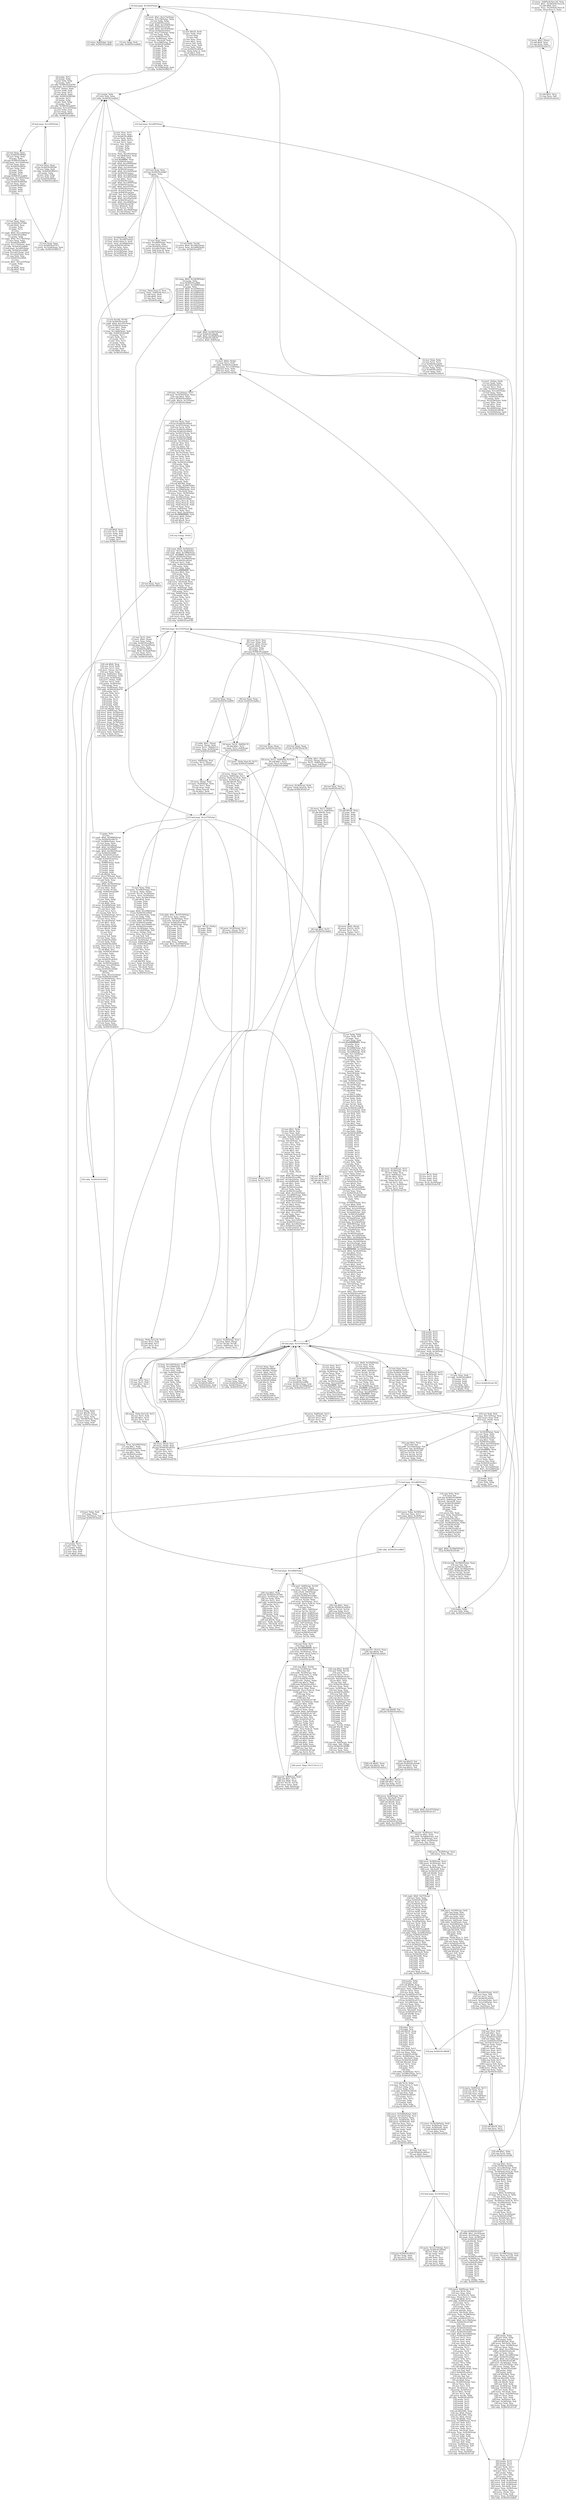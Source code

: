digraph {
	node [ shape=box ]
	1203 [ label="[4] bnd jmpq  0x1e8e5(%rip)\n"]
	1203 -> 2458
	2458 [ label="[1] movq  0x8(%rbp), %rdi\n[1] callq  0x564181eed6d0\n"]
	2458 -> 1203
	1203 -> 2460
	2460 [ label="[1] mov %rbp, %rdi\n[1] callq  0x564181eed6d0\n"]
	2460 -> 1203
	1203 -> 2462
	2462 [ label="[1] movb  $0x1, 0x1e73a(%rip)\n[1] movq  0x1e7fb(%rip), %rbp\n[1] test %rbp, %rbp\n[1] jz 0x564181eeec2c\n[1] cmpb  $0x0, 0x1e6df(%rip)\n[1] jz 0x564181eeec42\n[0] cmpb  $0x0, 0x1e6cf(%rip)\n[0] jnz 0x564181eef221\n[1] movq  0x1e772(%rip), %rbp\n[1] test %rbp, %rbp\n[1] jz 0x564181eeec74\n[1] movq  0x38(%rsp), %rbx\n[1] xorq  %fs:0x28, %rbx\n[1] movl  0x1e588(%rip), %eax\n[1] jnz 0x564181eef69b\n[1] add $0x48, %rsp\n[1] popq  %rbx\n[1] popq  %rbp\n[1] popq  %r12\n[1] popq  %r13\n[1] popq  %r14\n[1] popq  %r15\n[1] retq  \n[1] pushq  %r12\n[1] pushq  %rbx\n[1] sub $0x8, %rsp\n[1] movq  0x15296(%rip), %rdi\n[1] callq  0x564181f00270\n"]
	2462 -> 2504
	2504 [ label="[2] pushq  %r12\n[2] pushq  %rbp\n[2] mov %rdi, %rbp\n[2] pushq  %rbx\n[2] callq  0x564181eed7b0\n[2] bnd jmpq  0x1e50d(%rip)\n[2] movl  (%rbp), %ebx\n[2] mov %rbp, %rdi\n[2] mov %rax, %r12\n[2] and $0x20, %ebx\n[2] callq  0x564181f00380\n[2] pushq  %r12\n[2] pushq  %rbp\n[2] mov %rdi, %rbp\n[2] pushq  %rbx\n[2] callq  0x564181eedb20\n[2] bnd jmpq  0x1e355(%rip)\n[2] mov %rbp, %rdi\n[2] test %eax, %eax\n[2] js 0x564181f003ef\n[2] callq  0x564181eedbc0\n"]
	2504 -> 2525
	2525 [ label="[4] bnd jmpq  0x1e305(%rip)\n"]
	2525 -> 2526
	2526 [ label="[2] test %eax, %eax\n[2] jnz 0x564181f003d0\n[2] mov %rbp, %rdi\n[2] callq  0x564181f00410\n[2] pushq  %rbp\n[2] mov %rdi, %rbp\n[2] test %rdi, %rdi\n[2] jz 0x564181f0042f\n[2] callq  0x564181eedbc0\n"]
	2526 -> 2525
	2525 -> 2535
	2535 [ label="[2] test %eax, %eax\n[2] jz 0x564181f0042f\n[0] mov %rbp, %rdi\n[0] popq  %rbp\n[0] jmp 0x564181eedb70\n[2] bnd jmpq  0x1e32d(%rip)\n[2] test %eax, %eax\n[2] jz 0x564181f003ec\n[2] mov %rbp, %rdi\n[2] popq  %rbx\n[2] popq  %rbp\n[2] popq  %r12\n[2] jmp 0x564181eed860\n[2] bnd jmpq  0x1e4b5(%rip)\n[2] test %ebx, %ebx\n[2] jnz 0x564181f002b8\n[2] test %eax, %eax\n[2] jz 0x564181f002ae\n[2] popq  %rbx\n[2] popq  %rbp\n[2] popq  %r12\n[2] retq  \n"]
	2535 -> 2565
	2565 [ label="[1] test %eax, %eax\n[1] jz 0x564181ef7011\n[1] movq  0x152a8(%rip), %rdi\n[1] callq  0x564181f00270\n"]
	2565 -> 2504
	2535 -> 2570
	2570 [ label="[1] test %eax, %eax\n[1] jnz 0x564181ef7068\n[1] add $0x8, %rsp\n[1] popq  %rbx\n[1] popq  %r12\n[1] retq  \n[1] cmpb  $0x0, 0x1ca4d(%rip)\n[1] jnz 0x564181eef8a8\n[1] pushq  %rbp\n[1] cmpq  $0x0, 0x1c76a(%rip)\n[1] mov %rsp, %rbp\n[1] jz 0x564181eef897\n[1] movq  0x1c776(%rip), %rdi\n[1] callq  0x564181eed6f0\n[1] bnd jmpq  0x1e8f5(%rip)\n[1] callq  0x564181eef800\n[1] leaq  0x1ca61(%rip), %rdi\n[1] leaq  0x1ca5a(%rip), %rax\n[1] cmp %rdi, %rax\n[1] jz 0x564181eef828\n[1] retq  \n[1] movb  $0x1, 0x1ca25(%rip)\n[1] popq  %rbp\n[1] retq  \n[1] sub $0x8, %rsp\n[1] add $0x8, %rsp\n[1] retq  \n"]
	1203 -> 1204
	1204 [ label="[1] mov $0x18, %edx\n[1] mov %rdx, %rax\n[1] mul %rbx\n[1] seto %dl\n[1] test %rax, %rax\n[1] mov $0x1, %eax\n[1] movzx %dl, %edx\n[1] cmovs %rax, %rdx\n[1] test %rdx, %rdx\n[1] jnz 0x564181ef02e9\n[1] leaq  (%rbx,%rbx,2), %rdi\n[1] shl $0x3, %rdi\n[1] callq  0x564181efe8c0\n"]
	1204 -> 394
	394 [ label="[21] pushq  %rbx\n[21] mov %rdi, %rbx\n[21] callq  0x564181eed6e0\n"]
	394 -> 397
	397 [ label="[22] bnd jmpq  0x1e8f5(%rip)\n"]
	397 -> 398
	398 [ label="[21] test %rax, %rax\n[21] jnz 0x564181efe8d7\n[0] popq  %rbx\n[0] retq  \n"]
	398 -> 570
	570 [ label="[1] sub %ebx, %r14d\n[1] movq  $0x0, 0x1e8b2(%rip)\n[1] movq  %rax, 0x1e8bb(%rip)\n[1] callq  0x564181eeff70\n"]
	570 -> 574
	574 [ label="[2] cmpq  $0x0, 0x1d438(%rip)\n[2] pushq  %rbx\n[2] jz 0x564181eeff9d\n[2] movq  $0x0, 0x1d408(%rip)\n[2] popq  %rbx\n[2] movb  $0x0, 0x1d3f9(%rip)\n[2] movb  $0x0, 0x1d3ad(%rip)\n[2] movl  $0x0, 0x1d39f(%rip)\n[2] movl  $0x0, 0x1d391(%rip)\n[2] movl  $0x0, 0x1d383(%rip)\n[2] movl  $0x0, 0x1d371(%rip)\n[2] movl  $0x0, 0x1d363(%rip)\n[2] movl  $0x0, 0x1d355(%rip)\n[2] movl  $0x0, 0x1d357(%rip)\n[2] movl  $0x0, 0x1d33d(%rip)\n[2] movl  $0x0, 0x1d32f(%rip)\n[2] movl  $0x0, 0x1d321(%rip)\n[2] retq  \n"]
	574 -> 597
	597 [ label="[1] test %r14d, %r14d\n[1] jle 0x564181eeecfd\n[1] cmpb  $0x0, 0x1e5f1(%rip)\n[1] jnz 0x564181eeeeea\n[1] mov $0x1, %edx\n[1] xor %esi, %esi\n[1] leaq  0x13ddb(%rip), %rdi\n[1] callq  0x564181eefe80\n[1] pushq  %r13\n[1] mov %edx, %r13d\n[1] pushq  %r12\n[1] mov %rsi, %r12\n[1] pushq  %rbp\n[1] mov %rdi, %rbp\n[1] mov $0x20, %edi\n[1] pushq  %rbx\n[1] sub $0x8, %rsp\n[1] callq  0x564181efe8c0\n"]
	597 -> 394
	574 -> 704
	704 [ label="[1] cmpb  $0x0, 0x18875(%rip)\n[1] jz 0x564181ef4bd8\n[1] cmpb  $0x0, 0x186d9(%rip)\n[1] jz 0x564181ef4b39\n[1] movq  $0x0, 0x8(%rsp)\n"]
	704 -> 716
	716 [ label="[1] movl  $0x0, (%rbp)\n[1] mov %r12, %rdi\n[1] callq  0x564181eedb50\n[20] bnd jmpq  0x1e33d(%rip)\n[20] mov %rax, %rbx\n[20] test %rax, %rax\n[20] jz 0x564181ef4c40\n"]
	716 -> 723
	723 [ label="[19] leaq  0x13(%rax), %r15\n[19] movl  0x18783(%rip), %eax\n[19] cmp $0x2, %eax\n[19] jz 0x564181ef4dc0\n[19] cmpb  $0x2e, 0x13(%rbx)\n[19] jz 0x564181ef4da0\n"]
	723 -> 729
	729 [ label="[14] test %eax, %eax\n[14] jnz 0x564181ef4dc0\n[14] movq  0x18751(%rip), %r14\n[14] test %r14, %r14\n[14] jnz 0x564181ef4bad\n[14] jmp 0x564181ef4dc0\n[14] movq  0x18521(%rip), %r14\n[14] test %r14, %r14\n[14] jnz 0x564181ef4dd9\n[14] jmp 0x564181ef4df8\n[14] movzxb  0x12(%rbx), %eax\n[14] xor %esi, %esi\n[14] sub $0x1, %eax\n[14] cmp $0xd, %al\n[14] jnbe 0x564181ef4e12\n[14] movzx %al, %eax\n[14] leaq  0xc7b1(%rip), %rcx\n[14] movl  (%rcx,%rax,4), %esi\n[14] xor %edx, %edx\n[14] mov %r13, %rcx\n[14] mov %r15, %rdi\n[14] callq  0x564181ef39d0\n[14] pushq  %rbp\n[14] mov %rsp, %rbp\n[14] pushq  %r15\n[14] mov %rcx, %r15\n[14] pushq  %r14\n[14] pushq  %r13\n[14] mov %esi, %r13d\n[14] pushq  %r12\n[14] mov %rdi, %r12\n[14] pushq  %rbx\n[14] sub $0x368, %rsp\n[14] movl  %edx, -0x384(%rbp)\n[14] movq  0x199b6(%rip), %rcx\n[14] movq  0x199bf(%rip), %rdi\n[14] movq  %fs:0x28, %rax\n[14] movq  %rax, -0x38(%rbp)\n[14] xor %eax, %eax\n[14] cmpq  0x199a1(%rip), %rcx\n[14] jnz 0x564181ef3a65\n[14] leaq  (%rcx,%rcx,4), %rax\n[14] leaq  (%rax,%rax,4), %rax\n[14] leaq  (%rdi,%rax,8), %rbx\n[14] xor %eax, %eax\n[14] leaq  0x8(%rbx), %rdi\n[14] mov %rbx, %rcx\n[14] movq  $0x0, 0xc0(%rbx)\n[14] and $0xfffffffffffffff8, %rdi\n[14] movq  $0x0, (%rbx)\n[14] sub %rdi, %rcx\n[14] add $0xc8, %ecx\n[14] shr $0x3, %ecx\n"]
	729 -> 791
	791 [ label="[14] rep stosqq  (%rdi)\n"]
	791 -> 791
	791 -> 793
	793 [ label="[14] movq  $0x0, 0x20(%rbx)\n[14] movl  %r13d, 0xa8(%rbx)\n[14] cmpb  $0x0, 0x198f4(%rip)\n[14] movl  $0xffffffff, 0xc4(%rbx)\n[14] jnz 0x564181ef3ace\n[14] cmpb  $0x0, 0x198e0(%rip)\n[14] jnz 0x564181ef42e0\n[14] mov %r12, %rdi\n[14] callq  0x564181ef0020\n[14] pushq  %rbp\n[14] mov %rdi, %rbp\n[14] mov $0xffffffffffffffff, %rcx\n[14] mov $0x2, %esi\n[14] pushq  %rbx\n[14] mov %rbp, %rdx\n[14] sub $0x18, %rsp\n[14] movq  0x1d291(%rip), %r8\n[14] movq  %fs:0x28, %rax\n[14] movq  %rax, 0x8(%rsp)\n[14] xor %eax, %eax\n[14] leaq  0x6(%rsp), %rdi\n[14] callq  0x564181efd980\n[14] pushq  %r15\n[14] leaq  0xfb93(%rip), %rax\n[14] pushq  %r14\n[14] mov %rdx, %r14\n[14] pushq  %r13\n[14] mov %rsi, %r13\n[14] pushq  %r12\n[14] mov %rdi, %r12\n[14] pushq  %rbp\n[14] pushq  %rbx\n[14] mov %r8, %rbx\n[14] sub $0x18, %rsp\n[14] test %r8, %r8\n[14] cmovz %rax, %rbx\n[14] movq  %rcx, 0x8(%rsp)\n[14] callq  0x564181eed760\n"]
	793 -> 378
	378 [ label="[58] bnd jmpq  0x1e535(%rip)\n"]
	378 -> 1321
	1321 [ label="[41] mov %r12, %rsi\n[41] mov %rbp, %rdi\n[41] movl  $0x0, (%rax)\n[41] add $0x8, %rsp\n[41] popq  %rbp\n[41] popq  %r12\n[41] jmp 0x564181eedba0\n[41] bnd jmpq  0x1e315(%rip)\n"]
	1321 -> 1329
	1329 [ label="[4] test %eax, %eax\n[4] jle 0x564181efa726\n"]
	1329 -> 1287
	1287 [ label="[5] add $0x38, %rsp\n[5] popq  %rbx\n[5] popq  %rbp\n[5] popq  %r12\n[5] popq  %r13\n[5] popq  %r14\n[5] popq  %r15\n[5] retq  \n"]
	1287 -> 1349
	1349 [ label="[4] cmp $0x3, %r15\n[4] jnz 0x564181efa820\n"]
	1349 -> 1351
	1351 [ label="[1] movq  (%rbx), %r15\n[1] movq  %r15, (%r14)\n"]
	1351 -> 1353
	1353 [ label="[1] movq  0x28(%rsp), %rax\n[1] movq  $0x0, (%rsp)\n[1] xor %r14d, %r14d\n[1] movq  0x8(%rsp), %r13\n[1] movq  (%rax), %r12\n"]
	1353 -> 1358
	1358 [ label="[1] mov %r12, %rsi\n[1] mov %r15, %rdi\n[1] add $0x1, %r14\n[1] callq  %rbp\n"]
	1358 -> 1312
	1312 [ label="[4] movq  (%rsi), %rsi\n[4] movq  (%rdi), %rdi\n[4] jmp 0x564181ef0310\n[41] pushq  %r12\n[41] mov %rsi, %r12\n[41] pushq  %rbp\n[41] mov %rdi, %rbp\n[41] sub $0x8, %rsp\n[41] callq  0x564181eed760\n"]
	1312 -> 378
	1349 -> 1362
	1362 [ label="[4] movq  0x10(%rsp), %r15\n[4] movq  0x18(%rsp), %r14\n[4] mov %rbp, %rcx\n[4] movq  0x8(%rsp), %rsi\n[4] shr $0x2, %r15\n[4] mov %r14, %rdx\n[4] leaq  (%rbx,%r15,8), %r12\n[4] sub %r15, %rsi\n[4] movq  %r15, 0x20(%rsp)\n[4] mov %r15, %r13\n[4] mov %r12, %rdi\n[4] callq  0x564181efa700\n"]
	1362 -> 1273
	1273 [ label="[14] pushq  %r15\n[14] pushq  %r14\n[14] pushq  %r13\n[14] pushq  %r12\n[14] pushq  %rbp\n[14] mov %rcx, %rbp\n[14] pushq  %rbx\n[14] mov %rdi, %rbx\n[14] sub $0x38, %rsp\n[14] movq  %rsi, 0x10(%rsp)\n[14] movq  %rdx, 0x18(%rsp)\n[14] cmp $0x2, %rsi\n[14] jnbe 0x564181efa768\n"]
	1273 -> 1286
	1286 [ label="[9] jz 0x564181efa738\n"]
	1286 -> 1287
	1286 -> 1307
	1307 [ label="[4] movq  0x8(%rdi), %r13\n[4] movq  (%rdi), %r12\n[4] mov %r13, %rsi\n[4] mov %r12, %rdi\n[4] callq  %rcx\n"]
	1307 -> 1312
	1273 -> 1295
	1295 [ label="[5] movq  0x10(%rsp), %r15\n[5] movq  0x18(%rsp), %r14\n[5] mov %r15, %rcx\n[5] mov %r15, %rsi\n[5] mov %r14, %rdx\n[5] shr $0x1, %rcx\n[5] leaq  (%rdi,%rcx,8), %rdi\n[5] sub %rcx, %rsi\n[5] movq  %rcx, 0x8(%rsp)\n[5] mov %rbp, %rcx\n[5] movq  %rdi, 0x28(%rsp)\n[5] callq  0x564181efa700\n"]
	1295 -> 1273
	1287 -> 1374
	1374 [ label="[2] mov %r14, %rdx\n[2] mov %r15, %rsi\n[2] mov %rbp, %rcx\n[2] mov %rbx, %rdi\n[2] movq  %r14, 0x18(%rsp)\n[2] callq  0x564181efa700\n"]
	1374 -> 1273
	1287 -> 1380
	1380 [ label="[4] movq  $0x0, (%rsp)\n[4] movq  (%r12), %r14\n[4] mov %r13, %r12\n[4] movq  (%rbx), %r15\n[4] movq  0x18(%rsp), %r13\n"]
	1380 -> 1385
	1385 [ label="[4] mov %r14, %rsi\n[4] mov %r15, %rdi\n[4] add $0x8, %r13\n[4] callq  %rbp\n"]
	1385 -> 1312
	1329 -> 1331
	1331 [ label="[2] movq  %r13, (%rbx)\n[2] movq  %r12, 0x8(%rbx)\n[2] add $0x38, %rsp\n[2] popq  %rbx\n[2] popq  %rbp\n[2] popq  %r12\n[2] popq  %r13\n[2] popq  %r14\n[2] popq  %r15\n[2] retq  \n"]
	1331 -> 1349
	1321 -> 1422
	1422 [ label="[15] test %eax, %eax\n[15] jle 0x564181efa7f8\n"]
	1422 -> 1424
	1424 [ label="[9] movq  %r12, -0x8(%rbx,%r14,8)\n[9] add $0x1, %r13\n[9] cmpq  %r13, 0x10(%rsp)\n[9] jz 0x564181efa8d0\n"]
	1424 -> 1428
	1428 [ label="[9] movq  (%rbx,%r13,8), %r12\n[9] mov %r15, %rdi\n[9] add $0x1, %r14\n[9] mov %r12, %rsi\n[9] callq  %rbp\n"]
	1428 -> 1312
	1424 -> 1488
	1488 [ label="[2] movq  (%rsp), %rax\n[2] movq  0x8(%rsp), %r13\n[2] leaq  (%rbx,%r14,8), %rdi\n[2] movq  0x18(%rsp), %rcx\n[2] add $0x38, %rsp\n[2] sub %rax, %r13\n[2] popq  %rbx\n[2] popq  %rbp\n[2] leaq  (,%r13,8), %rdx\n[2] popq  %r12\n[2] leaq  (%rcx,%rax,8), %rsi\n[2] popq  %r13\n[2] popq  %r14\n[2] popq  %r15\n[2] jmp 0x564181eedae0\n"]
	1488 -> 413
	413 [ label="[23] bnd jmpq  0x1e375(%rip)\n"]
	413 -> 639
	639 [ label="[1] mov %rax, %rbp\n[1] movq  0x1d4b5(%rip), %rax\n[1] movq  %rbp, (%rbx)\n[1] movb  %r13b, 0x10(%rbx)\n[1] movq  %rax, 0x18(%rbx)\n[1] movq  %rbx, 0x1d4a3(%rip)\n[1] add $0x8, %rsp\n[1] popq  %rbx\n[1] popq  %rbp\n[1] popq  %r12\n[1] popq  %r13\n[1] retq  \n[1] cmpq  $0x0, 0x1e68b(%rip)\n[1] jnz 0x564181eef0e8\n[1] movq  0x1e64e(%rip), %rbp\n[1] test %rbp, %rbp\n[1] jz 0x564181eeec2c\n[1] cmpq  $0x0, 0x18(%rbp)\n[1] jnz 0x564181eeeb8e\n[1] movb  $0x0, 0x1e56b(%rip)\n[1] jmp 0x564181eeeb8e\n[1] movq  0x18(%rbp), %rax\n[1] movq  0x1e82f(%rip), %r8\n[1] movq  (%rbp), %rdi\n[1] movq  %rax, 0x1e7dc(%rip)\n[1] test %r8, %r8\n[1] jz 0x564181eeeb50\n[1] movzxb  0x10(%rbp), %edx\n[1] movq  0x8(%rbp), %rsi\n[1] callq  0x564181ef48c0\n[1] pushq  %r15\n[1] pushq  %r14\n[1] mov %rsi, %r14\n[1] pushq  %r13\n[1] mov %rdi, %r13\n[1] pushq  %r12\n[1] pushq  %rbp\n[1] pushq  %rbx\n[1] sub $0x358, %rsp\n[1] movl  %edx, 0x14(%rsp)\n[1] movb  %dl, 0x13(%rsp)\n[1] movq  %fs:0x28, %rax\n[1] movq  %rax, 0x348(%rsp)\n[1] xor %eax, %eax\n[1] callq  0x564181eed760\n"]
	639 -> 378
	413 -> 1537
	1537 [ label="[1] popq  %rbx\n[1] retq  \n[1] cmpb  $0x0, 0x18666(%rip)\n[1] jnz 0x564181ef4e70\n[1] movl  0x1869c(%rip), %eax\n[1] test %eax, %eax\n[1] jz 0x564181ef4cad\n[1] cmpb  $0x0, 0x18685(%rip)\n[1] jz 0x564181ef4d83\n[1] cmpq  $0x0, 0x18625(%rip)\n[1] jz 0x564181ef49f1\n[1] callq  0x564181ef31a0\n[1] cmpl  $0x4, 0x1a191(%rip)\n[1] jnbe 0x564181ef352a\n[1] pushq  %r15\n[1] leaq  0xdf8e(%rip), %rdx\n[1] pushq  %r14\n[1] pushq  %r13\n[1] pushq  %r12\n[1] pushq  %rbp\n[1] pushq  %rbx\n[1] sub $0x28, %rsp\n[1] movl  0x1a170(%rip), %eax\n[1] movsxdl  (%rdx,%rax,4), %rax\n[1] add %rdx, %rax\n[1] jmp %rax\n[1] cmpq  $0x0, 0x19f10(%rip)\n[1] jz 0x564181ef34a0\n[1] mov $0x1, %edi\n[1] xor %r14d, %r14d\n[1] callq  0x564181ef2d00\n[1] pushq  %r13\n[1] pushq  %r12\n[1] pushq  %rbp\n[1] mov %edi, %ebp\n[1] pushq  %rbx\n[1] sub $0x8, %rsp\n[1] movq  0x1a69d(%rip), %r9\n[1] movq  0x1a4e6(%rip), %rcx\n[1] cmp %rcx, %r9\n[1] mov %rcx, %r12\n[1] cmovbe %r9, %r12\n[1] cmpq  0x195b5(%rip), %r12\n[1] jbe 0x564181ef2e33\n[1] mov %rcx, %rax\n[1] movq  0x1a4cd(%rip), %rdi\n[1] shr $0x1, %rax\n[1] cmp %rax, %r12\n[1] jb 0x564181ef2f99\n[1] mov $0x30, %edx\n[1] mov %rdx, %rax\n[1] mul %r12\n[1] seto %dl\n[1] movzx %dl, %edx\n[1] test %rax, %rax\n[1] js 0x564181ef2fd1\n[1] test %rdx, %rdx\n[1] jnz 0x564181ef2fd1\n[1] leaq  (%r12,%r12,1), %rbx\n[1] leaq  (%rbx,%r12,1), %rsi\n[1] shl $0x4, %rsi\n[1] callq  0x564181efe920\n[1] pushq  %rbx\n[1] mov %rsi, %rbx\n[1] test %rsi, %rsi\n[1] jnz 0x564181efe932\n[0] mov %rbx, %rsi\n[0] callq  0x564181eedbe0\n[1] bnd jmpq  0x1e2f5(%rip)\n[1] test %rax, %rax\n[1] jnz 0x564181efe944\n[0] popq  %rbx\n[0] retq  \n[1] movq  %rax, 0x1a23c(%rip)\n[1] jmp 0x564181ef2d85\n[1] movq  0x19554(%rip), %rcx\n[1] mov %rbx, %rdi\n[1] xor %eax, %eax\n[1] sub %rcx, %rdi\n[1] add $0x1, %rcx\n[1] add %rbx, %rcx\n[1] mov %rdi, %rsi\n[1] setb %al\n[1] imul %rcx, %rsi\n[1] test %rax, %rax\n[1] jnz 0x564181ef2fd1\n[1] mov %rsi, %rax\n[1] xor %edx, %edx\n[1] div %rdi\n[1] cmp %rax, %rcx\n[1] jnz 0x564181ef2fd1\n[1] mov %rsi, %rdi\n[1] xor %eax, %eax\n[1] shr $0x1, %rdi\n[1] shr $0x3e, %rsi\n[1] setnz %al\n[1] shl $0x3, %rdi\n[1] js 0x564181ef2fd1\n[1] test %rax, %rax\n[1] jnz 0x564181ef2fd1\n[1] callq  0x564181efe8c0\n"]
	1537 -> 394
	413 -> 1107
	1107 [ label="[14] addq  $0x1, 0x197c0(%rip)\n[14] movq  %rax, (%rbx)\n[14] movq  -0x38(%rbp), %rax\n[14] xorq  %fs:0x28, %rax\n[14] jnz 0x564181ef48aa\n[14] leaq  -0x28(%rbp), %rsp\n[14] mov %r14, %rax\n[14] popq  %rbx\n[14] popq  %r12\n[14] popq  %r13\n[14] popq  %r14\n[14] popq  %r15\n[14] popq  %rbp\n[14] retq  \n[14] addq  %rax, 0x8(%rsp)\n[14] cmpl  $0x1, 0x1850d(%rip)\n[14] jnz 0x564181ef4bc8\n"]
	1107 -> 1128
	1128 [ label="[19] callq  0x564181ef1090\n"]
	1128 -> 1129
	1129 [ label="[33] pushq  %rbp\n[33] pushq  %rbx\n[33] sub $0x98, %rsp\n[33] movq  %fs:0x28, %rax\n[33] movq  %rax, 0x88(%rsp)\n[33] xor %eax, %eax\n[33] mov %rsp, %rbx\n[33] jmp 0x564181ef1109\n[33] movl  0x1c109(%rip), %eax\n[33] test %eax, %eax\n[33] jnz 0x564181ef111d\n[33] movl  0x1c0fb(%rip), %eax\n[33] test %eax, %eax\n[33] jz 0x564181ef1140\n[33] movq  0x88(%rsp), %rax\n[33] xorq  %fs:0x28, %rax\n[33] jnz 0x564181ef115d\n[33] add $0x98, %rsp\n[33] popq  %rbx\n[33] popq  %rbp\n[33] retq  \n"]
	1129 -> 2290
	2290 [ label="[14] popq  %rcx\n[14] popq  %rsi\n[14] add $0x18, %rsp\n[14] mov %r12, %rax\n[14] popq  %rbx\n[14] popq  %rbp\n[14] popq  %r12\n[14] popq  %r13\n[14] popq  %r14\n[14] popq  %r15\n[14] retq  \n[14] mov %rax, %r12\n[14] movl  0x1b365(%rip), %eax\n[14] test %eax, %eax\n[14] jnz 0x564181ef1fd8\n[14] movq  0x298(%rsp), %rax\n[14] xorq  %fs:0x28, %rax\n[14] jnz 0x564181ef2040\n[14] add $0x2a8, %rsp\n[14] mov %r12, %rax\n[14] popq  %rbx\n[14] popq  %r12\n[14] retq  \n[14] addq  0x18(%rsp), %r13\n[14] cmpq  0x19f61(%rip), %r13\n[14] jb 0x564181ef3400\n"]
	2290 -> 2327
	2327 [ label="[13] add %r14, %rbp\n[13] leaq  (%rbx,%r14,1), %rdi\n[13] mov %rbp, %rsi\n[13] mov %rbp, %r14\n[13] callq  0x564181ef0520\n[13] cmp %rsi, %rdi\n[13] jnb 0x564181ef05e0\n[13] pushq  %r12\n[13] mov %rsi, %r12\n[13] pushq  %rbp\n[13] pushq  %rbx\n[13] mov %rdi, %rbx\n[13] jmp 0x564181ef0576\n"]
	2327 -> 2340
	2340 [ label="[24] movq  0x1bd0b(%rip), %rdi\n[24] movq  0x1cd3c(%rip), %rcx\n[24] leaq  0x1(%rbx), %rbp\n[24] movq  0x28(%rdi), %rsi\n[24] movq  0x30(%rdi), %r8\n[24] test %rcx, %rcx\n[24] jnz 0x564181ef0538\n[24] mov %r12, %rax\n[24] xor %edx, %edx\n[24] div %rcx\n[24] xor %edx, %edx\n[24] mov %rax, %r9\n[24] mov %rbp, %rax\n[24] div %rcx\n[24] cmp %rax, %r9\n[24] jbe 0x564181ef0595\n"]
	2340 -> 2364
	2364 [ label="[2] cmp %r8, %rsi\n[2] jnb 0x564181ef05c8\n[2] mov $0x9, %esi\n[2] callq  0x564181eed950\n"]
	2364 -> 2391
	2391 [ label="[25] bnd jmpq  0x1e43d(%rip)\n"]
	2391 -> 2392
	2392 [ label="[22] jmp 0x564181ef05a5\n[0] mov %rbp, %rbx\n[0] cmp %r12, %rbx\n[0] jb 0x564181ef0576\n"]
	2392 -> 2340
	2074 [ label="[1] movq  0x19f87(%rip), %rax\n[1] movq  (%rax,%r13,8), %rdi\n[1] movq  %rdi, 0x8(%rsp)\n[1] callq  0x564181ef2b50\n"]
	2074 -> 1730
	1730 [ label="[28] pushq  %rbp\n[28] mov %rdi, %rbp\n[28] pushq  %rbx\n[28] sub $0x2a8, %rsp\n[28] movq  %fs:0x28, %rax\n[28] movq  %rax, 0x298(%rsp)\n[28] xor %eax, %eax\n[28] cmpb  $0x0, 0x1a786(%rip)\n[28] jz 0x564181ef2c28\n[28] xor %ebx, %ebx\n[28] cmpb  $0x0, 0x1a6fb(%rip)\n[28] jz 0x564181ef2baf\n[28] cmpb  $0x0, 0x1a7af(%rip)\n[28] jnz 0x564181ef2c88\n[28] movl  0xc4(%rbp), %edx\n[28] movq  0x1a707(%rip), %rsi\n[28] movq  (%rbp), %rdi\n[28] callq  0x564181ef2ab0\n[28] pushq  %rbp\n[28] pushq  %rbx\n[28] sub $0x1000, %rsp\n[28] orq  $0x0, (%rsp)\n[28] sub $0x1000, %rsp\n[28] orq  $0x0, (%rsp)\n[28] sub $0x38, %rsp\n[28] mov %rdi, %rbx\n[28] leaq  0x20(%rsp), %rbp\n[28] leaq  0x10(%rsp), %rdi\n[28] mov %edx, %ecx\n[28] movq  %fs:0x28, %rax\n[28] movq  %rax, 0x2028(%rsp)\n[28] xor %eax, %eax\n[28] mov %rsi, %rdx\n[28] leaq  0xf(%rsp), %r9\n[28] leaq  0x18(%rsp), %r8\n[28] mov %rbx, %rsi\n[28] movq  %rbp, 0x10(%rsp)\n[28] callq  0x564181ef11e0\n"]
	1730 -> 1779
	1779 [ label="[42] pushq  %r15\n[42] pushq  %r14\n[42] pushq  %r13\n[42] mov %rdx, %r13\n[42] pushq  %r12\n[42] mov %ecx, %r12d\n[42] pushq  %rbp\n[42] mov %rsi, %rbp\n[42] pushq  %rbx\n[42] sub $0x68, %rsp\n[42] movq  %rdi, 0x30(%rsp)\n[42] movq  %r8, 0x20(%rsp)\n[42] movq  %r9, 0x38(%rsp)\n[42] movq  %fs:0x28, %rax\n[42] movq  %rax, 0x58(%rsp)\n[42] xor %eax, %eax\n[42] movq  (%rdi), %rax\n[42] mov %rdx, %rdi\n[42] movq  %rax, 0x18(%rsp)\n[42] callq  0x564181efd8a0\n"]
	1779 -> 347
	347 [ label="[43] test %rdi, %rdi\n[43] leaq  0xfc72(%rip), %rax\n[43] cmovz %rax, %rdi\n[43] movl  (%rdi), %eax\n[43] retq  \n"]
	347 -> 352
	352 [ label="[1] movl  0x1f229(%rip), %edx\n[1] mov %eax, %ebx\n[1] cmp $0x4, %edx\n[1] jz 0x564181eee8e1\n[1] cmp $0x1, %edx\n[1] jz 0x564181eee8e1\n[1] cmpq  $0x0, 0x1f185(%rip)\n[1] jnz 0x564181eee137\n[1] mov %ebx, %eax\n[1] and $0xfffffffd, %eax\n[1] sub $0x1, %eax\n[1] setz %al\n[1] cmp $0x6, %ebx\n[1] setz %dl\n[1] or %edx, %eax\n[1] movzx %al, %eax\n[1] jmp 0x564181eee8e3\n[1] xor %edi, %edi\n[1] movb  %al, 0x1eabd(%rip)\n[1] andb  $0x1, 0x1eab6(%rip)\n[1] callq  0x564181efd860\n"]
	352 -> 373
	373 [ label="[2] pushq  %r12\n[2] pushq  %rbp\n[2] mov %rdi, %rbp\n[2] pushq  %rbx\n[2] callq  0x564181eed760\n"]
	373 -> 378
	347 -> 1799
	1799 [ label="[42] cmp $0x2, %eax\n[42] setbe %al\n[42] andb  0x1c0a6(%rip), %al\n[42] movb  %al, 0x2f(%rsp)\n[42] jnz 0x564181ef1350\n[42] xor %r15d, %r15d\n[42] test %r12d, %r12d\n[42] jz 0x564181ef12a0\n[42] mov %rbp, %rdi\n[42] callq  0x564181eed8c0\n"]
	1799 -> 634
	634 [ label="[71] bnd jmpq  0x1e485(%rip)\n"]
	634 -> 1061
	1061 [ label="[14] cmp %rbx, %rax\n[14] setnz %al\n[14] jmp 0x564181ef0068\n[0] movq  0x8(%rsp), %rcx\n[0] xorq  %fs:0x28, %rcx\n[0] jnz 0x564181ef0093\n[0] add $0x18, %rsp\n[0] popq  %rbx\n[0] popq  %rbp\n[0] retq  \n[14] movzx %al, %edx\n[14] movl  %edx, 0xc4(%rbx)\n[14] test %al, %al\n[14] jz 0x564181ef3ace\n[0] cmpb  $0x0, -0x384(%rbp)\n[0] movzxb  0x19834(%rip), %r8d\n[0] jz 0x564181ef3c20\n[14] test %r8b, %r8b\n[14] jnz 0x564181ef41c0\n[14] cmpb  $0x0, 0x19671(%rip)\n[14] jnz 0x564181ef3d10\n[14] cmp $0x3, %r13d\n[14] jz 0x564181ef47c8\n"]
	1061 -> 1093
	1093 [ label="[14] movzxb  0x196b5(%rip), %eax\n[14] test %al, %al\n[14] jnz 0x564181ef4670\n[14] cmpb  $0x0, 0x1964a(%rip)\n[14] jz 0x564181ef4730\n[14] xor %r14d, %r14d\n[14] jmp 0x564181ef3be0\n[14] mov %r12, %rdi\n[14] callq  0x564181efeb10\n"]
	1093 -> 631
	631 [ label="[15] pushq  %rbp\n[15] mov %rdi, %rbp\n[15] callq  0x564181eed8c0\n"]
	631 -> 634
	1061 -> 1156
	1156 [ label="[5] cmpb  $0x0, 0x18b43(%rip)\n[5] jz 0x564181ef3c40\n"]
	1156 -> 1093
	634 -> 1815
	1815 [ label="[42] movq  %rbp, 0x18(%rsp)\n[42] mov %rax, %r12\n[42] cmpq  $0x0, 0x20(%rsp)\n[42] jz 0x564181ef1330\n"]
	1815 -> 1819
	1819 [ label="[28] callq  0x564181eed8b0\n"]
	1819 -> 872
	872 [ label="[70] bnd jmpq  0x1e48d(%rip)\n"]
	872 -> 1820
	1820 [ label="[28] cmp $0x1, %rax\n[28] jnbe 0x564181ef1590\n[28] movq  0x18(%rsp), %rdi\n[28] xor %edx, %edx\n[28] mov %r12, %rsi\n[28] callq  0x564181efa4b0\n[28] pushq  %r15\n[28] mov %rdi, %r15\n[28] pushq  %r14\n[28] pushq  %r13\n[28] pushq  %r12\n[28] pushq  %rbp\n[28] leaq  (%rdi,%rsi,1), %rbp\n[28] pushq  %rbx\n[28] sub $0x38, %rsp\n[28] movl  %edx, 0xc(%rsp)\n[28] movq  %fs:0x28, %rax\n[28] movq  %rax, 0x28(%rsp)\n[28] xor %eax, %eax\n[28] callq  0x564181eed8b0\n"]
	1820 -> 872
	872 -> 1845
	1845 [ label="[28] cmp $0x1, %rax\n[28] jbe 0x564181efa630\n[28] xor %r12d, %r12d\n[28] cmp %rbp, %r15\n[28] jnb 0x564181efa5f8\n[28] leaq  0x20(%rsp), %r13\n[28] leaq  0x1c(%rsp), %r14\n"]
	1845 -> 1852
	1852 [ label="[28] movzxb  (%r15), %eax\n[28] cmp $0x5f, %al\n[28] jnle 0x564181efa620\n"]
	1852 -> 1878
	1878 [ label="[26] cmp $0x40, %al\n[26] jnle 0x564181efa5e3\n"]
	1878 -> 1880
	1880 [ label="[20] cmp $0x23, %al\n[20] jnle 0x564181efa5d8\n[20] sub $0x25, %eax\n[20] cmp $0x1a, %al\n[20] jnbe 0x564181efa52c\n"]
	1880 -> 1859
	1859 [ label="[198] add $0x1, %r15\n[198] add $0x1, %r12d\n[198] cmp %rbp, %r15\n[198] jb 0x564181efa508\n"]
	1859 -> 1852
	1859 -> 1863
	1863 [ label="[26] movq  0x28(%rsp), %rax\n[26] xorq  %fs:0x28, %rax\n[26] jnz 0x564181efa6c3\n[26] add $0x38, %rsp\n[26] mov %r12d, %eax\n[26] popq  %rbx\n[26] popq  %rbp\n[26] popq  %r12\n[26] popq  %r13\n[26] popq  %r14\n[26] popq  %r15\n[26] retq  \n[28] movsxd %eax, %rbx\n[28] jmp 0x564181ef130d\n[28] cmpb  $0x0, 0x1c094(%rip)\n[28] jnz 0x564181ef13e7\n"]
	1863 -> 1899
	1899 [ label="[42] movzxb  0x2f(%rsp), %eax\n[42] xor $0x1, %eax\n[42] andb  0x1bfb4(%rip), %al\n[42] movq  0x38(%rsp), %rsi\n[42] cmpq  $0x0, 0x20(%rsp)\n[42] movb  %al, (%rsi)\n[42] jz 0x564181ef140c\n"]
	1899 -> 1906
	1906 [ label="[28] movq  0x20(%rsp), %rax\n[28] movq  %rbx, (%rax)\n"]
	1906 -> 1908
	1908 [ label="[28] movq  0x30(%rsp), %rax\n[28] movq  0x18(%rsp), %rsi\n[28] movq  %rsi, (%rax)\n[28] movq  0x58(%rsp), %rax\n[28] xorq  %fs:0x28, %rax\n[28] jnz 0x564181ef163c\n[28] add $0x68, %rsp\n[28] mov %r12, %rax\n[28] popq  %rbx\n[28] popq  %rbp\n[28] popq  %r12\n[28] popq  %r13\n[28] popq  %r14\n[28] popq  %r15\n[28] retq  \n"]
	1908 -> 2225
	2225 [ label="[14] cmpb  $0x0, 0x27(%rsp)\n[14] mov %rax, %rbp\n[14] jz 0x564181ef16d8\n[0] test %r12, %r12\n[0] jz 0x564181ef171c\n[14] test %r14, %r14\n[14] jz 0x564181ef1960\n[14] mov %rbp, %r10\n[14] xor %r9d, %r9d\n[14] xor %r12d, %r12d\n[14] test %rbx, %rbx\n[14] jnz 0x564181ef17bf\n[14] movq  0x28(%rsp), %rdi\n[14] movq  0x1a90a(%rip), %rcx\n[14] mov %r10, %rdx\n[14] mov $0x1, %esi\n[14] add %r9, %rdi\n[14] callq  0x564181eedbd0\n[14] bnd jmpq  0x1e2fd(%rip)\n[14] addq  %rbp, 0x1b863(%rip)\n[14] jmp 0x564181ef183f\n[14] test %r14, %r14\n[14] jz 0x564181ef188f\n[14] movq  0x28(%rsp), %rdi\n[14] cmp %r13, %rdi\n[14] jz 0x564181ef18a4\n[14] movzxb  0x27(%rsp), %eax\n[14] add %rbp, %rax\n[14] movq  0x2038(%rsp), %rbx\n[14] xorq  %fs:0x28, %rbx\n[14] jnz 0x564181ef1a4c\n[14] add $0x2048, %rsp\n[14] popq  %rbx\n[14] popq  %rbp\n[14] popq  %r12\n[14] popq  %r13\n[14] popq  %r14\n[14] popq  %r15\n[14] retq  \n[14] mov %rax, %r12\n[14] callq  0x564181ef1090\n"]
	2225 -> 1129
	1908 -> 1923
	1923 [ label="[28] movq  0x10(%rsp), %rdi\n[28] cmp %rbp, %rdi\n[28] jz 0x564181ef2b1e\n[28] cmp %rbx, %rdi\n[28] jz 0x564181ef2b1e\n[28] movzxb  0xf(%rsp), %eax\n[28] addq  0x18(%rsp), %rax\n[28] movq  0x2028(%rsp), %rbx\n[28] xorq  %fs:0x28, %rbx\n[28] jnz 0x564181ef2b45\n[28] add $0x2038, %rsp\n[28] popq  %rbx\n[28] popq  %rbp\n[28] retq  \n[28] leaq  (%rbx,%rax,1), %r8\n[28] movl  0x1a738(%rip), %eax\n[28] test %eax, %eax\n[28] jz 0x564181ef2c00\n[28] movq  0x298(%rsp), %rax\n[28] xorq  %fs:0x28, %rax\n[28] jnz 0x564181ef2cf2\n[28] add $0x2a8, %rsp\n[28] mov %r8, %rax\n[28] popq  %rbx\n[28] popq  %rbp\n[28] retq  \n"]
	1923 -> 1954
	1954 [ label="[14] movq  0x1a501(%rip), %r10\n[14] mov %rax, %r8\n[14] test %r12, %r12\n[14] jz 0x564181ef2f50\n[14] movq  0x1a3ee(%rip), %r11\n[14] movq  0x1a33f(%rip), %rsi\n[14] xor %ecx, %ecx\n[14] leaq  0x2(%rax), %r9\n[14] jmp 0x564181ef2f2e\n"]
	1954 -> 1963
	1963 [ label="[14] mov %rcx, %rdi\n[14] add $0x1, %rcx\n[14] cmpb  $0x0, (%rsi)\n[14] jz 0x564181ef2f25\n[14] test %bpl, %bpl\n[14] jnz 0x564181ef2ed8\n[196] leaq  -0x1(%r10,%rcx,1), %rax\n[196] xor %edx, %edx\n[196] div %rcx\n[196] xor %edx, %edx\n[196] mov %rax, %r13\n[196] mov %rbx, %rax\n[196] div %r13\n[196] mov %rax, %r13\n[196] movq  0x10(%rsi), %rdx\n[196] cmp %rdi, %r13\n[196] mov %r8, %rax\n[196] cmovnz %r9, %rax\n[196] leaq  (%rdx,%r13,8), %rdi\n[196] movq  (%rdi), %rdx\n[196] cmp %rax, %rdx\n[196] jnb 0x564181ef2f25\n"]
	1963 -> 1990
	1990 [ label="[115] movq  0x8(%rsi), %r13\n[115] sub %rdx, %r13\n[115] mov %r13, %rdx\n[115] add %rax, %rdx\n[115] movq  %rdx, 0x8(%rsi)\n[115] movq  %rax, (%rdi)\n[115] cmpq  %r11, 0x8(%rsi)\n[115] setbb  (%rsi)\n"]
	1990 -> 1998
	1998 [ label="[115] add $0x18, %rsi\n[115] cmp %rcx, %r12\n[115] jz 0x564181ef2f50\n"]
	1998 -> 1963
	1998 -> 2012
	2012 [ label="[14] add $0x1, %rbx\n[14] cmp %r10, %rbx\n[14] jb 0x564181ef2e98\n"]
	2012 -> 2015
	2015 [ label="[1] cmp $0x1, %r12\n[1] jbe 0x564181ef2f8b\n[1] movq  0x1a29e(%rip), %rdx\n[1] leaq  (%r12,%r12,2), %rax\n[1] leaq  -0x18(%rdx,%rax,8), %rax\n[1] jmp 0x564181ef2f86\n[1] cmpb  $0x0, (%rax)\n[1] jz 0x564181ef2f78\n[1] add $0x8, %rsp\n[1] mov %r12, %rax\n[1] popq  %rbx\n[1] popq  %rbp\n[1] popq  %r12\n[1] popq  %r13\n[1] retq  \n[1] movq  $0x0, 0x10(%rsp)\n[1] leaq  (%rax,%rax,2), %rdx\n[1] mov %rax, %rcx\n[1] movq  0x19e3e(%rip), %rax\n[1] leaq  -0x18(%rax,%rdx,8), %r15\n[1] movq  0x19fda(%rip), %rax\n[1] xor %edx, %edx\n[1] div %rcx\n[1] test %rdx, %rdx\n[1] setnz %r14b\n[1] add %rax, %r14\n[1] movq  %r14, 0x18(%rsp)\n[1] jz 0x564181ef3487\n[1] movq  0x10(%rsp), %r13\n[1] xor %r12d, %r12d\n[1] xor %r14d, %r14d\n[1] jmp 0x564181ef3412\n"]
	2015 -> 2074
	1963 -> 1998
	1923 -> 2078
	2078 [ label="[14] movq  0x8(%rsp), %rdi\n[14] mov %r14, %rsi\n[14] mov %rax, %rbx\n[14] movq  0x10(%r15), %rax\n[14] movq  (%rax,%r12,1), %rbp\n[14] add $0x8, %r12\n[14] callq  0x564181ef1eb0\n[14] pushq  %r12\n[14] mov %rsi, %r12\n[14] pushq  %rbx\n[14] mov %rdi, %rbx\n[14] sub $0x2a8, %rsp\n[14] movq  %fs:0x28, %rax\n[14] movq  %rax, 0x298(%rsp)\n[14] xor %eax, %eax\n[14] callq  0x564181ef1170\n[14] cmpb  $0x0, 0x1c19b(%rip)\n[14] jnz 0x564181ef1180\n[14] retq  \n[14] cmpb  $0x0, 0x1b41d(%rip)\n[14] jz 0x564181ef1f22\n[14] cmpb  $0x0, 0x1b403(%rip)\n[14] jz 0x564181ef1f63\n[14] cmpb  $0x0, 0x1b3fb(%rip)\n[14] jz 0x564181ef1f97\n[14] mov %r12, %rcx\n[14] xor %edx, %edx\n[14] xor %esi, %esi\n[14] mov %rbx, %rdi\n[14] callq  0x564181ef1a60\n[14] pushq  %r15\n[14] mov %rdx, %r15\n[14] pushq  %r14\n[14] mov %esi, %r14d\n[14] pushq  %r13\n[14] pushq  %r12\n[14] mov %rdi, %r12\n[14] pushq  %rbp\n[14] mov %rcx, %rbp\n[14] pushq  %rbx\n[14] sub $0x18, %rsp\n[14] movzxb  0x1b891(%rip), %eax\n[14] test %sil, %sil\n[14] jz 0x564181ef1b10\n[14] movq  (%rdi), %r13\n[14] test %al, %al\n[14] jz 0x564181ef1a92\n[0] sub $0x8, %rsp\n[0] movq  0x1b833(%rip), %rsi\n[0] xor %ecx, %ecx\n[0] mov %r15, %r9\n[0] movl  0xc4(%r12), %edx\n[0] pushq  0x10(%r12)\n[0] xor $0x1, %r14d\n[0] mov %r13, %rdi\n[0] movzx %r14b, %r8d\n[0] callq  0x564181ef1650\n[14] pushq  %r15\n[14] pushq  %r14\n[14] pushq  %r13\n[14] pushq  %r12\n[14] pushq  %rbp\n[14] pushq  %rbx\n[14] sub $0x1000, %rsp\n[14] orq  $0x0, (%rsp)\n[14] sub $0x1000, %rsp\n[14] orq  $0x0, (%rsp)\n[14] sub $0x48, %rsp\n[14] movq  0x2080(%rsp), %r14\n[14] mov %rdi, %r13\n[14] mov %rcx, %r12\n[14] mov %r8d, %r15d\n[14] mov %edx, %ecx\n[14] movq  %fs:0x28, %rax\n[14] movq  %rax, 0x2038(%rsp)\n[14] xor %eax, %eax\n[14] xor %r8d, %r8d\n[14] leaq  0x30(%rsp), %rax\n[14] mov %rsi, %rdx\n[14] mov %r9, %rbx\n[14] leaq  0x28(%rsp), %rdi\n[14] leaq  0x27(%rsp), %r9\n[14] mov %r13, %rsi\n[14] movq  %rax, (%rsp)\n[14] movq  %rax, 0x28(%rsp)\n[14] callq  0x564181ef11e0\n"]
	2078 -> 1779
	1899 -> 1908
	1878 -> 1859
	1852 -> 1855
	1855 [ label="[190] sub $0x61, %eax\n[190] cmp $0x1d, %al\n[190] jbe 0x564181efa5e3\n"]
	1855 -> 1859
	872 -> 873
	873 [ label="[14] movl  0x8(%rsp), %r10d\n[14] and $0x2, %ebx\n[14] movq  %rax, 0x68(%rsp)\n[14] setnzb  0x63(%rsp)\n[14] cmp $0xa, %r10d\n[14] jnbe 0x564181eeddbe\n[14] leaq  0x8da0(%rip), %rcx\n[14] mov %r10d, %edx\n[14] movq  0x10(%rsp), %r11\n[14] movsxdl  (%rcx,%rdx,4), %rax\n[14] add %rcx, %rax\n[14] jmp %rax\n[14] movb  $0x1, 0x8(%rsp)\n[14] xor %r13d, %r13d\n[14] movb  $0x0, 0x84(%rsp)\n[14] movq  $0x0, 0x58(%rsp)\n[14] movb  $0x1, 0x63(%rsp)\n[14] movb  $0x1, 0x10(%rsp)\n[14] jmp 0x564181efc8af\n[14] leaq  0x9725(%rip), %rax\n[14] xor %r12d, %r12d\n[14] mov $0x2, %r10d\n[14] movq  $0x1, 0x20(%rsp)\n[14] movq  %rax, 0x50(%rsp)\n[14] jmp 0x564181efc5f0\n[14] xor %ebx, %ebx\n[14] mov %r13d, %r8d\n"]
	873 -> 900
	900 [ label="[14] cmp %rbx, %r11\n[14] setnz %r13b\n[14] cmp $0xffffffffffffffff, %r11\n[14] jnz 0x564181efc612\n[14] movq  0x18(%rsp), %rax\n[14] cmpb  $0x0, (%rax,%rbx,1)\n[14] setnz %r13b\n[14] test %r13b, %r13b\n[14] jz 0x564181efce98\n"]
	900 -> 909
	909 [ label="[14] cmp $0x2, %r10d\n[14] movq  0x18(%rsp), %rdi\n[14] setnz %al\n[14] andb  0x10(%rsp), %al\n[14] leaq  (%rdi,%rbx,1), %rbp\n[14] mov %eax, %r9d\n[14] jz 0x564181efccf0\n[109] movzxb  (%rbp), %ebp\n[109] cmp $0x7e, %bpl\n[109] jnbe 0x564181efc813\n[109] leaq  0x87c3(%rip), %rcx\n[109] movzx %bpl, %edx\n[109] movsxdl  (%rcx,%rdx,4), %rax\n[109] add %rcx, %rax\n[109] jmp %rax\n[109] cmp $0x2, %r10d\n[109] setz %al\n[109] jmp 0x564181efc7d8\n[109] movzxb  0x10(%rsp), %edx\n[109] xor $0x1, %edx\n[109] or %dl, %al\n[109] jz 0x564181efc720\n[109] xor %eax, %eax\n[109] cmpb  $0x0, 0x63(%rsp)\n[109] jnz 0x564181efc720\n[109] movq  0x28(%rsp), %rsi\n[109] test %rsi, %rsi\n[109] jz 0x564181efc73e\n[109] mov %ebp, %edx\n[109] mov %ebp, %ecx\n[109] shr $0x5, %dl\n[109] movzx %dl, %edx\n[109] movl  (%rsi,%rdx,4), %edx\n[109] shr %cl, %edx\n[109] and $0x1, %edx\n[109] jnz 0x564181efc747\n[109] test %r9b, %r9b\n[109] jz 0x564181efc801\n[109] xor $0x1, %eax\n[109] add $0x1, %rbx\n[109] and %r8d, %eax\n[109] jmp 0x564181efcd60\n[109] test %al, %al\n[109] jz 0x564181efc7a8\n[109] cmp %r14, %r12\n[109] jnb 0x564181efc7b1\n"]
	909 -> 963
	963 [ label="[28] movb  %bpl, (%r15,%r12,1)\n"]
	963 -> 964
	964 [ label="[28] movzxb  0x8(%rsp), %edi\n[28] add $0x1, %r12\n[28] mov $0x0, %eax\n[28] test %r13b, %r13b\n[28] cmovz %eax, %edi\n[28] movb  %dil, 0x8(%rsp)\n[28] jmp 0x564181efc5f8\n"]
	964 -> 900
	909 -> 964
	900 -> 994
	994 [ label="[14] cmp $0x2, %r10d\n[14] mov %r8d, %r13d\n[14] setz %dl\n[14] test %r12, %r12\n[14] jnz 0x564181efceb1\n[0] movzxb  0x63(%rsp), %eax\n[0] xor $0x1, %eax\n[0] and %al, %dl\n[0] jz 0x564181efd563\n[14] mov %eax, %edx\n[14] movq  0x50(%rsp), %rax\n[14] test %rax, %rax\n[14] jz 0x564181efd593\n[14] test %dl, %dl\n[14] jz 0x564181efd593\n[14] cmp %r12, %r14\n[14] jbe 0x564181efcb18\n[14] movq  0xa8(%rsp), %rax\n[14] xorq  %fs:0x28, %rax\n[14] jnz 0x564181efd65c\n[14] add $0xb8, %rsp\n[14] mov %r12, %rax\n[14] popq  %rbx\n[14] popq  %rbp\n[14] popq  %r12\n[14] popq  %r13\n[14] popq  %r14\n[14] popq  %r15\n[14] retq  \n[14] movl  %r15d, (%rbp)\n[14] add $0x38, %rsp\n[14] popq  %rbx\n[14] popq  %rbp\n[14] popq  %r12\n[14] popq  %r13\n[14] popq  %r14\n[14] popq  %r15\n[14] retq  \n[14] movzxb  0x6(%rsp), %edx\n[14] cmpb  %dl, (%rbp)\n[14] jz 0x564181ef0080\n[14] mov %rbp, %rdi\n[14] mov %rax, %rbx\n[14] callq  0x564181eed8c0\n"]
	994 -> 634
	1815 -> 2205
	2205 [ label="[14] cmpb  $0x0, 0x1c071(%rip)\n[14] jnz 0x564181ef13e7\n"]
	2205 -> 1899
	634 -> 635
	635 [ label="[15] mov %rbp, %rdi\n[15] popq  %rbp\n[15] leaq  0x1(%rax), %rsi\n[15] jmp 0x564181efeae0\n"]
	635 -> 387
	387 [ label="[17] pushq  %r12\n[17] mov %rsi, %r12\n[17] pushq  %rbp\n[17] mov %rdi, %rbp\n[17] mov %rsi, %rdi\n[17] sub $0x8, %rsp\n[17] callq  0x564181efe8c0\n"]
	387 -> 394
	2391 -> 2406
	2406 [ label="[2] movq  0x1cce7(%rip), %rcx\n[2] jmp 0x564181ef0560\n[0] mov %rbx, %rax\n[0] xor %edx, %edx\n[0] div %rcx\n[0] add %rbx, %rcx\n[0] mov %rcx, %rbx\n[0] sub %rdx, %rbx\n[0] cmp %r12, %rbx\n[0] jnb 0x564181ef05ad\n"]
	2391 -> 2431
	2431 [ label="[1] jmp 0x564181ef3471\n[0] addq  $0x1, 0x10(%rsp)\n[0] movq  0x10(%rsp), %rax\n[0] cmpq  %rax, 0x18(%rsp)\n[0] jnz 0x564181ef33f0\n[1] add $0x28, %rsp\n[1] popq  %rbx\n[1] popq  %rbp\n[1] popq  %r12\n[1] popq  %r13\n[1] popq  %r14\n[1] popq  %r15\n[1] retq  \n[1] jmp 0x564181ef49f1\n[1] movq  0x348(%rsp), %rax\n[1] xorq  %fs:0x28, %rax\n[1] jnz 0x564181ef4fac\n[1] add $0x358, %rsp\n[1] popq  %rbx\n[1] popq  %rbp\n[1] popq  %r12\n[1] popq  %r13\n[1] popq  %r14\n[1] popq  %r15\n[1] retq  \n[1] movq  (%rbp), %rdi\n[1] callq  0x564181eed6d0\n"]
	2431 -> 1203
	2290 -> 2316
	2316 [ label="[1] movq  0x18e30(%rip), %rdi\n[1] movq  0x28(%rdi), %rax\n[1] cmpq  0x30(%rdi), %rax\n[1] jnb 0x564181ef34f0\n[1] mov $0xa, %esi\n[1] callq  0x564181eed950\n"]
	2316 -> 2391
	1129 -> 1152
	1152 [ label="[19] jmp 0x564181ef4b48\n"]
	1152 -> 716
	413 -> 1349
	413 -> 1410
	1410 [ label="[4] movq  0x18(%rsp), %rax\n[4] movq  (%rax), %r15\n[4] jmp 0x564181efa7a7\n"]
	1410 -> 1353
	413 -> 414
	414 [ label="[2] movl  %r12d, (%rbx)\n[2] popq  %rbx\n[2] popq  %rbp\n[2] popq  %r12\n[2] retq  \n"]
	414 -> 419
	419 [ label="[1] movq  %rax, 0x1e9d2(%rip)\n[1] cmp $0x7, %ebx\n[1] jz 0x564181eef301\n[1] movl  0x1ea07(%rip), %eax\n[1] cmp $0x1, %eax\n[1] jbe 0x564181eee94f\n[1] xor %edi, %edi\n[1] callq  0x564181efd860\n"]
	419 -> 373
	414 -> 433
	433 [ label="[1] mov $0x1, %edx\n[1] mov $0x3a, %esi\n[1] mov %rax, %rdi\n[1] movq  %rax, 0x1e95e(%rip)\n[1] callq  0x564181efd8e0\n[1] test %rdi, %rdi\n[1] leaq  0xfc32(%rip), %rax\n[1] mov %esi, %ecx\n[1] cmovz %rax, %rdi\n[1] mov %esi, %eax\n[1] and $0x1f, %ecx\n[1] shr $0x5, %al\n[1] movzx %al, %eax\n[1] leaq  0x8(%rdi,%rax,4), %rsi\n[1] movl  (%rsi), %edi\n[1] mov %edi, %eax\n[1] shr %cl, %eax\n[1] xor %eax, %edx\n[1] and $0x1, %eax\n[1] and $0x1, %edx\n[1] shl %cl, %edx\n[1] xor %edi, %edx\n[1] movl  %edx, (%rsi)\n[1] retq  \n[1] cmpb  $0x0, 0x1e9a2(%rip)\n[1] jz 0x564181eee98c\n[0] movl  0x1e9a2(%rip), %eax\n[0] movl  0x1e9a0(%rip), %edx\n[0] sub $0x1, %eax\n[0] cmp $0x1, %eax\n[0] jnbe 0x564181eee9ab\n[0] test %edx, %edx\n[0] jnz 0x564181eee9f2\n[1] cmpb  $0x0, 0x1e919(%rip)\n[1] movsxdl  0x1d890(%rip), %rbx\n[1] jnz 0x564181eeef54\n[1] cmpl  $0x1, 0x1e8eb(%rip)\n[1] jz 0x564181eeef23\n[1] cmpb  $0x0, 0x1e3cb(%rip)\n[1] mov $0x2, %eax\n[1] jnz 0x564181eeef49\n[1] cmpl  $0x3, 0x1e3dc(%rip)\n[1] jz 0x564181eeef49\n[1] cmpl  $0x1, 0x1e3f7(%rip)\n[1] sbb %eax, %eax\n[1] and $0xfffffffe, %eax\n[1] add $0x4, %eax\n[1] movl  %eax, 0x1e3a9(%rip)\n[1] jmp 0x564181eeea13\n[0] cmpb  $0x0, 0x1e8dc(%rip)\n[0] jz 0x564181eeea6b\n[1] leaq  0x1407e(%rip), %rdi\n[1] callq  0x564181eed710\n"]
	433 -> 171
	171 [ label="[9] bnd jmpq  0x1e55d(%rip)\n"]
	171 -> 172
	172 [ label="[1] mov %rax, %r13\n[1] test %rax, %rax\n[1] jz 0x564181eedf96\n[1] leaq  0x149cc(%rip), %rdi\n[1] movq  $0x50, 0x1f308(%rip)\n[1] callq  0x564181eed710\n"]
	172 -> 171
	171 -> 183
	183 [ label="[1] mov %rax, %r13\n[1] test %rax, %rax\n[1] jz 0x564181eedfbe\n[0] leaq  0x20(%rsp), %r13\n[0] xor %eax, %eax\n[0] mov $0x5413, %esi\n[0] mov $0x1, %edi\n[0] mov %r13, %rdx\n[0] callq  0x564181eed9f0\n[1] bnd jmpq  0x1e3ed(%rip)\n[1] cmp $0xffffffff, %eax\n[1] jz 0x564181eedfea\n[1] movzxw  0x22(%rsp), %eax\n[1] test %ax, %ax\n[1] jnz 0x564181eee85d\n[1] movq  %rax, 0x1ea4c(%rip)\n[1] jmp 0x564181eedfea\n[0] leaq  0x14980(%rip), %rdi\n[0] callq  0x564181eed710\n"]
	183 -> 171
	171 -> 212
	212 [ label="[1] movq  $0x8, 0x1f2bf(%rip)\n[1] mov %rax, %r14\n[1] test %rax, %rax\n[1] jz 0x564181eee02f\n[1] movb  $0x0, 0x4(%rsp)\n[1] xor %r14d, %r14d\n[1] xor %r15d, %r15d\n[1] leaq  0x13117(%rip), %rbx\n[1] mov %r13, %r8\n[1] leaq  0x1d2b5(%rip), %rcx\n[1] mov %rbp, %rsi\n[1] mov %r12d, %edi\n[1] leaq  0x16c90(%rip), %rdx\n[1] movl  $0xffffffff, 0x20(%rsp)\n[1] callq  0x564181eed8f0\n[1] bnd jmpq  0x1e46d(%rip)\n[1] cmp $0xffffffff, %eax\n[1] jz 0x564181eee0d0\n[1] cmpq  $0x0, 0x1f248(%rip)\n[1] jz 0x564181eeed86\n[1] leaq  0x13c8c(%rip), %rdi\n[1] callq  0x564181eed710\n"]
	212 -> 171
	171 -> 510
	510 [ label="[1] mov %rax, %rdi\n[1] callq  0x564181effd50\n[1] pushq  %r12\n[1] pushq  %rbp\n[1] pushq  %rbx\n[1] test %rdi, %rdi\n[1] jz 0x564181effdc0\n[1] mov $0x80, %edi\n[1] callq  0x564181eed6e0\n"]
	510 -> 397
	171 -> 257
	257 [ label="[1] leaq  0x1e587(%rip), %rdx\n[1] leaq  0x1e588(%rip), %rsi\n[1] mov %rax, %rbx\n[1] mov %rax, %rdi\n[1] callq  0x564181ef99e0\n[1] pushq  %r13\n[1] mov %rsi, %r13\n[1] pushq  %r12\n[1] pushq  %rbp\n[1] mov %rdx, %rbp\n[1] pushq  %rbx\n[1] mov %rdi, %rbx\n[1] sub $0x18, %rsp\n[1] movq  %fs:0x28, %rax\n[1] movq  %rax, 0x8(%rsp)\n[1] xor %eax, %eax\n[1] test %rdi, %rdi\n[1] jz 0x564181ef9b30\n[1] leaq  0x8ee5(%rip), %rdi\n[1] callq  0x564181eed710\n"]
	257 -> 171
	171 -> 328
	328 [ label="[1] test %rax, %rax\n[1] jnz 0x564181eeedb4\n[1] jmp 0x564181eeedce\n[0] test %r14b, %r14b\n[0] jz 0x564181eee0de\n[0] movq  0x1f1cb(%rip), %rax\n[0] mov $0x3, %ecx\n[0] xor %edx, %edx\n[0] div %rcx\n[0] test %rdx, %rdx\n[0] setnz %dl\n[0] xor %edi, %edi\n[0] movzx %dl, %edx\n[0] add %rdx, %rax\n[0] movq  %rax, 0x1f0fc(%rip)\n[0] callq  0x564181efd8a0\n"]
	328 -> 347
	171 -> 287
	287 [ label="[1] mov %rax, %rbx\n[1] test %rax, %rax\n[1] jnz 0x564181ef9a10\n[1] leaq  0xb455(%rip), %rdi\n[1] callq  0x564181eed710\n"]
	287 -> 171
	171 -> 292
	292 [ label="[1] mov %rax, %rbx\n[1] test %rax, %rax\n[1] jnz 0x564181ef9a10\n[1] leaq  0xb447(%rip), %rdi\n[1] callq  0x564181eed710\n"]
	292 -> 171
	171 -> 297
	297 [ label="[1] test %rax, %rax\n[1] jz 0x564181ef9ba6\n[1] movq  $0x400, (%rbp)\n[1] movl  $0x0, (%r13)\n[1] jmp 0x564181ef9a5c\n[1] movq  0x8(%rsp), %rcx\n[1] xorq  %fs:0x28, %rcx\n[1] jnz 0x564181ef9bbb\n[1] add $0x18, %rsp\n[1] popq  %rbx\n[1] popq  %rbp\n[1] popq  %r12\n[1] popq  %r13\n[1] retq  \n[1] test %rbx, %rbx\n[1] jz 0x564181eef610\n[1] leaq  0x13405(%rip), %rdi\n[1] callq  0x564181eed710\n"]
	297 -> 171
	1422 -> 1435
	1435 [ label="[7] addq  $0x1, (%rsp)\n[7] movq  (%rsp), %rax\n[7] movq  %r15, -0x8(%rbx,%r14,8)\n[7] cmpq  %rax, 0x8(%rsp)\n[7] jz 0x564181efa726\n"]
	1435 -> 1287
	1435 -> 1440
	1440 [ label="[6] movq  0x18(%rsp), %rdx\n[6] movq  (%rdx,%rax,8), %r15\n[6] jmp 0x564181efa7c0\n"]
	1440 -> 1358
	1321 -> 1433
	1433 [ label="[12] test %eax, %eax\n[12] jnle 0x564181efa7d0\n"]
	1433 -> 1424
	1433 -> 1435
	1321 -> 1392
	1392 [ label="[6] test %eax, %eax\n[6] jle 0x564181efa8b3\n"]
	1392 -> 1394
	1394 [ label="[4] movq  %r14, -0x8(%r13)\n[4] add $0x1, %r12\n[4] cmpq  %r12, 0x8(%rsp)\n[4] jz 0x564181efa916\n"]
	1394 -> 1398
	1398 [ label="[3] movq  (%rbx,%r12,8), %r14\n[3] mov %r15, %rdi\n[3] add $0x8, %r13\n[3] mov %r14, %rsi\n[3] callq  %rbp\n"]
	1398 -> 1312
	1394 -> 1403
	1403 [ label="[3] movq  (%rsp), %rax\n[3] movq  0x20(%rsp), %rdx\n[3] mov %r13, %rdi\n[3] sub %rax, %rdx\n[3] leaq  (%rbx,%rax,8), %rsi\n[3] shl $0x3, %rdx\n[3] callq  0x564181eedae0\n"]
	1403 -> 413
	1392 -> 1463
	1463 [ label="[1] addq  $0x1, (%rsp)\n[1] movq  (%rsp), %rax\n[1] movq  %r15, -0x8(%r13)\n[1] cmpq  %rax, 0x20(%rsp)\n[1] jz 0x564181efa908\n"]
	1463 -> 1468
	1468 [ label="[1] movq  (%rbx,%rax,8), %r15\n[1] jmp 0x564181efa880\n"]
	1468 -> 1385
	1463 -> 1523
	1523 [ label="[1] movq  0x8(%rsp), %rax\n[1] movq  %r12, (%rsp)\n[1] movq  %rax, 0x20(%rsp)\n"]
	1523 -> 1403
	1321 -> 1461
	1461 [ label="[4] test %eax, %eax\n[4] jnle 0x564181efa890\n"]
	1461 -> 1394
	1461 -> 1463
	378 -> 691
	691 [ label="[1] mov %r13, %rdi\n[1] movl  $0x0, (%rax)\n[1] mov %rax, %rbp\n[1] callq  0x564181eed870\n[1] bnd jmpq  0x1e4ad(%rip)\n[1] test %rax, %rax\n[1] jz 0x564181ef4f52\n[1] cmpq  $0x0, 0x18aaf(%rip)\n[1] mov %rax, %r12\n[1] jz 0x564181ef4a75\n[1] callq  0x564181eeff70\n"]
	691 -> 574
	378 -> 379
	379 [ label="[2] test %rbp, %rbp\n[2] mov $0x38, %esi\n[2] movl  (%rax), %r12d\n[2] mov %rax, %rbx\n[2] leaq  0xfc9b(%rip), %rax\n[2] cmovz %rax, %rbp\n[2] mov %rbp, %rdi\n[2] callq  0x564181efeae0\n"]
	379 -> 387
	378 -> 834
	834 [ label="[14] sub $0x8, %rsp\n[14] mov %r14, %rdx\n[14] mov %r13, %rsi\n[14] movl  (%rax), %r15d\n[14] mov %rax, %rbp\n[14] leaq  0x8(%rbx), %rax\n[14] movl  0x4(%rbx), %r9d\n[14] pushq  0x30(%rbx)\n[14] movl  (%rbx), %r8d\n[14] mov %r12, %rdi\n[14] pushq  0x28(%rbx)\n[14] pushq  %rax\n[14] movq  0x28(%rsp), %rcx\n[14] callq  0x564181efc470\n[14] pushq  %r15\n[14] mov %rdi, %r15\n[14] pushq  %r14\n[14] mov %rsi, %r14\n[14] pushq  %r13\n[14] pushq  %r12\n[14] pushq  %rbp\n[14] pushq  %rbx\n[14] mov %r9d, %ebx\n[14] sub $0xb8, %rsp\n[14] movq  0xf0(%rsp), %rax\n[14] movq  %rdx, 0x18(%rsp)\n[14] movq  %rcx, 0x10(%rsp)\n[14] movq  %rax, 0x28(%rsp)\n[14] movq  0xf8(%rsp), %rax\n[14] movl  %r8d, 0x8(%rsp)\n[14] movq  %rax, 0x78(%rsp)\n[14] movq  0x100(%rsp), %rax\n[14] movl  %r9d, 0x64(%rsp)\n[14] movq  %rax, 0x70(%rsp)\n[14] movq  %fs:0x28, %rax\n[14] movq  %rax, 0xa8(%rsp)\n[14] xor %eax, %eax\n[14] callq  0x564181eed8b0\n"]
	834 -> 872
	723 -> 1161
	1161 [ label="[5] test %eax, %eax\n[5] jz 0x564181ef4bc8\n"]
	1161 -> 1128
	716 -> 1171
	1171 [ label="[1] movl  (%rbp), %edx\n[1] test %edx, %edx\n[1] jz 0x564181ef4c74\n[1] mov %r12, %rdi\n[1] callq  0x564181eeda20\n[1] bnd jmpq  0x1e3d5(%rip)\n[1] test %eax, %eax\n[1] jnz 0x564181ef4e80\n[1] callq  0x564181ef0180\n[1] pushq  %rbx\n[1] movq  0x1d228(%rip), %rbx\n[1] mov %rbx, %rax\n[1] shr $0x1, %rax\n[1] add %rbx, %rax\n[1] cmpq  0x1d200(%rip), %rax\n[1] jnbe 0x564181ef0290\n[1] movq  0x1d109(%rip), %rdi\n[1] callq  0x564181eed6d0\n"]
	1171 -> 1203
	398 -> 621
	621 [ label="[1] mov %rax, %rbx\n[1] test %r12, %r12\n[1] jz 0x564181eefeb0\n[1] movq  %r12, 0x8(%rbx)\n[1] test %rbp, %rbp\n[1] jz 0x564181eefec4\n[1] mov %rbp, %rdi\n[1] callq  0x564181efeb10\n"]
	621 -> 631
	398 -> 1217
	1217 [ label="[1] movq  0x1d0de(%rip), %rbx\n[1] movq  %rax, 0x1d0c7(%rip)\n[1] leaq  (%rbx,%rbx,2), %rax\n[1] movq  %rax, 0x1d0b4(%rip)\n[1] jmp 0x564181ef019e\n[0] test %rbx, %rbx\n[0] jz 0x564181ef01cb\n[0] movq  0x1d1f6(%rip), %rax\n[0] movq  0x1d20f(%rip), %rdx\n[0] leaq  (%rax,%rbx,8), %rcx\n"]
	398 -> 1653
	1653 [ label="[1] mov %rax, %rdx\n[1] movq  0x194f0(%rip), %rax\n[1] cmp %rax, %rbx\n[1] jbe 0x564181ef2e25\n[1] movq  0x1a40c(%rip), %rdi\n[1] leaq  0x8(,%rax,8), %rax\n[1] leaq  0x8(,%rbx,8), %rsi\n"]
	1653 -> 1660
	1660 [ label="[1] leaq  (%rax,%rax,2), %rcx\n[1] movq  %rdx, -0x8(%rdi,%rcx,1)\n[1] add %rax, %rdx\n[1] add $0x8, %rax\n[1] cmp %rsi, %rax\n[1] jnz 0x564181ef2e10\n"]
	1660 -> 1660
	1684 [ label="[1] movq  -0x8(%rdi,%rcx,8), %rax\n[1] movb  $0x1, -0x18(%rdi,%rcx,8)\n[1] add $0x8, %rsi\n[1] movq  %rcx, -0x10(%rdi,%rcx,8)\n[1] leaq  (%rax,%rsi,1), %rdx\n"]
	1684 -> 1689
	1689 [ label="[1] movq  $0x3, (%rax)\n[1] add $0x8, %rax\n[1] cmp %rax, %rdx\n[1] jnz 0x564181ef2e70\n"]
	1689 -> 1689
	1689 -> 1693
	1693 [ label="[1] add $0x3, %rcx\n[1] cmp %rcx, %r8\n[1] jnz 0x564181ef2e50\n"]
	1693 -> 1684
	398 -> 406
	406 [ label="[17] add $0x8, %rsp\n[17] mov %r12, %rdx\n[17] mov %rbp, %rsi\n[17] mov %rax, %rdi\n[17] popq  %rbp\n[17] popq  %r12\n[17] jmp 0x564181eedae0\n"]
	406 -> 413
	397 -> 521
	521 [ label="[1] mov %rax, %r12\n[1] test %rax, %rax\n[1] jz 0x564181effdb3\n[1] xor %edx, %edx\n[1] movq  $0x0, (%r12)\n[1] mov %r12, %rax\n[1] movw  %dx, 0x8(%r12)\n[1] popq  %rbx\n[1] popq  %rbp\n[1] popq  %r12\n[1] retq  \n[1] movq  %rax, 0x1e822(%rip)\n[1] movl  0x1e8a4(%rip), %eax\n[1] sub $0x2, %eax\n[1] and $0xfffffffd, %eax\n[1] jz 0x564181eeeaa1\n[1] cmpl  $0x0, 0x1e89d(%rip)\n[1] jnz 0x564181eeee6f\n[1] cmpb  $0x0, 0x1e4ef(%rip)\n[1] jnz 0x564181eeeaa1\n[1] cmpb  $0x0, 0x1e4a9(%rip)\n[1] jnz 0x564181eeeaa1\n[1] cmpb  $0x0, 0x1e466(%rip)\n[1] movb  $0x0, 0x1e40a(%rip)\n[1] mov $0x1, %eax\n[1] jnz 0x564181eeeaaa\n[1] cmpb  $0x0, 0x1e469(%rip)\n[1] jnz 0x564181eeeaaa\n[1] cmpl  $0x0, 0x1e45e(%rip)\n[1] jnz 0x564181eeeaaa\n[1] movzxb  0x1e431(%rip), %eax\n[1] jmp 0x564181eeeaaa\n[0] movb  %al, 0x1e7f0(%rip)\n[0] andb  $0x1, 0x1e7e9(%rip)\n[0] cmpb  $0x0, 0x1e85a(%rip)\n[0] jnz 0x564181eef1e2\n[1] cmpb  $0x0, 0x1e846(%rip)\n[1] jnz 0x564181eef148\n[1] mov $0x4e20, %edi\n[1] mov %r12d, %r14d\n[1] movq  $0x64, 0x1e8d4(%rip)\n[1] leaq  0x13d13(%rip), %r15\n[1] callq  0x564181efe8c0\n"]
	521 -> 394
	0 [ label="[1] xor %ebp, %ebp\n[1] mov %rdx, %r9\n[1] popq  %rsi\n[1] mov %rsp, %rdx\n[1] and $0xfffffffffffffff0, %rsp\n[1] pushq  %rax\n[1] pushq  %rsp\n[1] leaq  0x10d66(%rip), %r8\n[1] leaq  0x10cef(%rip), %rcx\n[1] leaq  -0x1a08(%rip), %rdi\n[1] callq  0x1c7d2(%rip)\n[1] pushq  %r15\n[1] leaq  0xab23(%rip), %r15\n[1] pushq  %r14\n[1] mov %rdx, %r14\n[1] pushq  %r13\n[1] mov %rsi, %r13\n[1] pushq  %r12\n[1] mov %edi, %r12d\n[1] pushq  %rbp\n[1] leaq  0xab14(%rip), %rbp\n[1] pushq  %rbx\n[1] sub %r15, %rbp\n[1] sub $0x8, %rsp\n[1] callq  0x564181eed000\n[1] sub $0x8, %rsp\n[1] movq  0x1efc9(%rip), %rax\n[1] test %rax, %rax\n[1] jz 0x564181eed016\n[1] add $0x8, %rsp\n[1] retq  \n[1] sar $0x3, %rbp\n[1] jz 0x564181f00536\n[1] xor %ebx, %ebx\n[1] mov %r14, %rdx\n[1] mov %r13, %rsi\n[1] mov %r12d, %edi\n[1] callq  (%r15,%rbx,8)\n[1] jmp 0x564181eef830\n[1] leaq  0x1ca31(%rip), %rdi\n[1] leaq  0x1ca2a(%rip), %rsi\n[1] sub %rdi, %rsi\n[1] mov %rsi, %rax\n[1] shr $0x3f, %rsi\n[1] sar $0x3, %rax\n[1] add %rax, %rsi\n[1] sar $0x1, %rsi\n[1] jz 0x564181eef868\n[1] retq  \n[1] add $0x1, %rbx\n[1] cmp %rbx, %rbp\n[1] jnz 0x564181f00520\n[1] add $0x8, %rsp\n[1] popq  %rbx\n[1] popq  %rbp\n[1] popq  %r12\n[1] popq  %r13\n[1] popq  %r14\n[1] popq  %r15\n[1] retq  \n[1] pushq  %r15\n[1] pushq  %r14\n[1] pushq  %r13\n[1] pushq  %r12\n[1] mov %edi, %r12d\n[1] pushq  %rbp\n[1] mov %rsi, %rbp\n[1] pushq  %rbx\n[1] sub $0x48, %rsp\n[1] movq  (%rsi), %rdi\n[1] movq  %fs:0x28, %rax\n[1] movq  %rax, 0x38(%rsp)\n[1] xor %eax, %eax\n[1] callq  0x564181efc2d0\n[1] pushq  %rbx\n[1] test %rdi, %rdi\n[1] jz 0x564181efc363\n[1] mov $0x2f, %esi\n[1] mov %rdi, %rbx\n[1] callq  0x564181eed960\n[1] bnd jmpq  0x1e435(%rip)\n[1] test %rax, %rax\n[1] jz 0x564181efc33b\n[1] movq  %rbx, 0x110be(%rip)\n[1] movq  %rbx, 0xff57(%rip)\n[1] popq  %rbx\n[1] retq  \n[1] leaq  0x149d7(%rip), %rsi\n[1] mov $0x6, %edi\n[1] callq  0x564181eedc00\n[1] bnd jmpq  0x1e2e5(%rip)\n[1] leaq  0x14b11(%rip), %rsi\n[1] leaq  0x14af0(%rip), %rdi\n[1] callq  0x564181eed890\n[1] bnd jmpq  0x1e49d(%rip)\n[1] leaq  0x14ae4(%rip), %rdi\n[1] callq  0x564181eed850\n[1] bnd jmpq  0x1e4bd(%rip)\n[1] leaq  0x9189(%rip), %rdi\n[1] movl  $0x2, 0x1e397(%rip)\n[1] callq  0x564181f00560\n[1] movq  0xba9d(%rip), %rdx\n[1] xor %esi, %esi\n[1] jmp 0x564181eedca0\n[1] bnd jmpq  0x1e295(%rip)\n[1] movb  $0x1, 0x1f44b(%rip)\n[1] mov $0x8000000000000000, %rax\n[1] movq  %rax, 0x1f4f2(%rip)\n[1] movl  0x1e35c(%rip), %eax\n[1] movl  $0x0, 0x1f382(%rip)\n[1] movq  $0x0, 0x1f4e7(%rip)\n[1] movq  $0xffffffffffffffff, 0x1f4d4(%rip)\n[1] movb  $0x0, 0x1f42d(%rip)\n[1] cmp $0x2, %eax\n[1] jz 0x564181eeece2\n[1] cmp $0x3, %eax\n[1] jnz 0x564181eee088\n[1] cmp $0x1, %eax\n[1] jnz 0x564181eeecdd\n[1] mov $0x1, %edi\n[1] callq  0x564181eed7c0\n[1] bnd jmpq  0x1e505(%rip)\n[1] test %eax, %eax\n[1] jnz 0x564181eeeec8\n[1] mov $0x3, %esi\n[1] xor %edi, %edi\n[1] movl  $0x2, 0x1e45f(%rip)\n[1] callq  0x564181efd8c0\n[1] test %rdi, %rdi\n[1] leaq  0xfc52(%rip), %rax\n[1] cmovz %rax, %rdi\n[1] movl  %esi, (%rdi)\n[1] retq  \n[1] movb  $0x1, 0x1e3f3(%rip)\n[1] jmp 0x564181eeded3\n[1] leaq  0x14a81(%rip), %rdi\n[1] movb  $0x0, 0x1f44e(%rip)\n[1] movl  $0x0, 0x1f449(%rip)\n[1] movl  $0x0, 0x1f43b(%rip)\n[1] movb  $0x0, 0x1f431(%rip)\n[1] movb  $0x0, 0x1f429(%rip)\n[1] movl  $0x0, 0x1f407(%rip)\n[1] movb  $0x0, 0x1f3e8(%rip)\n[1] movl  $0x1, 0x1f3da(%rip)\n[1] movb  $0x0, 0x1f3d1(%rip)\n[1] movb  $0x0, 0x1f3c9(%rip)\n[1] movl  $0x0, 0x1f3ba(%rip)\n[1] movq  $0x0, 0x1f3a7(%rip)\n[1] movq  $0x0, 0x1f394(%rip)\n[1] movb  $0x0, 0x1f412(%rip)\n[1] callq  0x564181eed710\n"]
	0 -> 171
}
